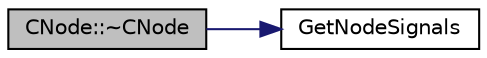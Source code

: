 digraph "CNode::~CNode"
{
  edge [fontname="Helvetica",fontsize="10",labelfontname="Helvetica",labelfontsize="10"];
  node [fontname="Helvetica",fontsize="10",shape=record];
  rankdir="LR";
  Node2 [label="CNode::~CNode",height=0.2,width=0.4,color="black", fillcolor="grey75", style="filled", fontcolor="black"];
  Node2 -> Node3 [color="midnightblue",fontsize="10",style="solid",fontname="Helvetica"];
  Node3 [label="GetNodeSignals",height=0.2,width=0.4,color="black", fillcolor="white", style="filled",URL="$d7/d97/net_8h.html#a475f2fc7d8f5cd7511db253cae8fe28a"];
}
